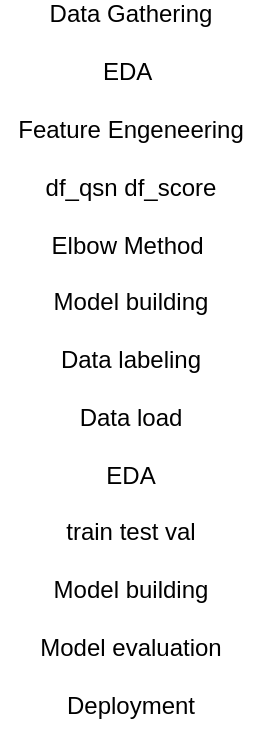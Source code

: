 <mxfile version="13.9.9" type="device"><diagram id="xqZspVHdj5dH2B5bVxDM" name="Page-1"><mxGraphModel dx="1108" dy="1610" grid="1" gridSize="10" guides="1" tooltips="1" connect="1" arrows="1" fold="1" page="1" pageScale="1" pageWidth="850" pageHeight="1100" math="0" shadow="0"><root><mxCell id="0"/><mxCell id="1" parent="0"/><mxCell id="-KHPJRbp01CldpfVOUvg-1" value="&lt;div&gt;Data Gathering&lt;/div&gt;&lt;div&gt;&lt;br&gt;&lt;/div&gt;&lt;div&gt;EDA&amp;nbsp;&lt;/div&gt;&lt;div&gt;&lt;br&gt;&lt;/div&gt;&lt;div&gt;Feature Engeneering&lt;/div&gt;&lt;div&gt;&lt;br&gt;&lt;/div&gt;&lt;div&gt;df_qsn &lt;span&gt;&#9;&#9;&#9;&#9;&lt;/span&gt;df_score&lt;/div&gt;&lt;div&gt;&lt;br&gt;&lt;/div&gt;&lt;div&gt;Elbow Method&amp;nbsp;&lt;/div&gt;&lt;div&gt;&lt;br&gt;&lt;/div&gt;&lt;div&gt;Model building&lt;/div&gt;&lt;div&gt;&lt;br&gt;&lt;/div&gt;&lt;div&gt;Data labeling&lt;/div&gt;&lt;div&gt;&lt;br&gt;&lt;/div&gt;&lt;div&gt;Data load&lt;/div&gt;&lt;div&gt;&lt;br&gt;&lt;/div&gt;&lt;div&gt;EDA&lt;/div&gt;&lt;div&gt;&lt;br&gt;&lt;/div&gt;&lt;div&gt;train test val&lt;/div&gt;&lt;div&gt;&lt;br&gt;&lt;/div&gt;&lt;div&gt;Model building&lt;/div&gt;&lt;div&gt;&lt;br&gt;&lt;/div&gt;&lt;div&gt;Model evaluation&lt;/div&gt;&lt;div&gt;&lt;br&gt;&lt;/div&gt;&lt;div&gt;Deployment&lt;/div&gt;&lt;div&gt;&lt;br&gt;&lt;/div&gt;" style="text;html=1;align=center;verticalAlign=middle;resizable=0;points=[];autosize=1;" vertex="1" parent="1"><mxGeometry x="75" y="-55" width="130" height="370" as="geometry"/></mxCell></root></mxGraphModel></diagram></mxfile>